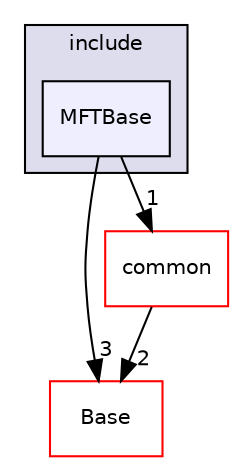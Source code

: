 digraph "/home/travis/build/AliceO2Group/AliceO2/Detectors/ITSMFT/MFT/base/include/MFTBase" {
  bgcolor=transparent;
  compound=true
  node [ fontsize="10", fontname="Helvetica"];
  edge [ labelfontsize="10", labelfontname="Helvetica"];
  subgraph clusterdir_f22caf943fb99f64e502dc27cedd1b22 {
    graph [ bgcolor="#ddddee", pencolor="black", label="include" fontname="Helvetica", fontsize="10", URL="dir_f22caf943fb99f64e502dc27cedd1b22.html"]
  dir_f74068efc4603b01d0ea8bb1c8c2c67e [shape=box, label="MFTBase", style="filled", fillcolor="#eeeeff", pencolor="black", URL="dir_f74068efc4603b01d0ea8bb1c8c2c67e.html"];
  }
  dir_37c90836491b695b472bf98d1be8336b [shape=box label="Base" color="red" URL="dir_37c90836491b695b472bf98d1be8336b.html"];
  dir_85bf31a2e8d306e7598ffcb73f8df6bf [shape=box label="common" color="red" URL="dir_85bf31a2e8d306e7598ffcb73f8df6bf.html"];
  dir_85bf31a2e8d306e7598ffcb73f8df6bf->dir_37c90836491b695b472bf98d1be8336b [headlabel="2", labeldistance=1.5 headhref="dir_000131_000067.html"];
  dir_f74068efc4603b01d0ea8bb1c8c2c67e->dir_37c90836491b695b472bf98d1be8336b [headlabel="3", labeldistance=1.5 headhref="dir_000078_000067.html"];
  dir_f74068efc4603b01d0ea8bb1c8c2c67e->dir_85bf31a2e8d306e7598ffcb73f8df6bf [headlabel="1", labeldistance=1.5 headhref="dir_000078_000131.html"];
}
